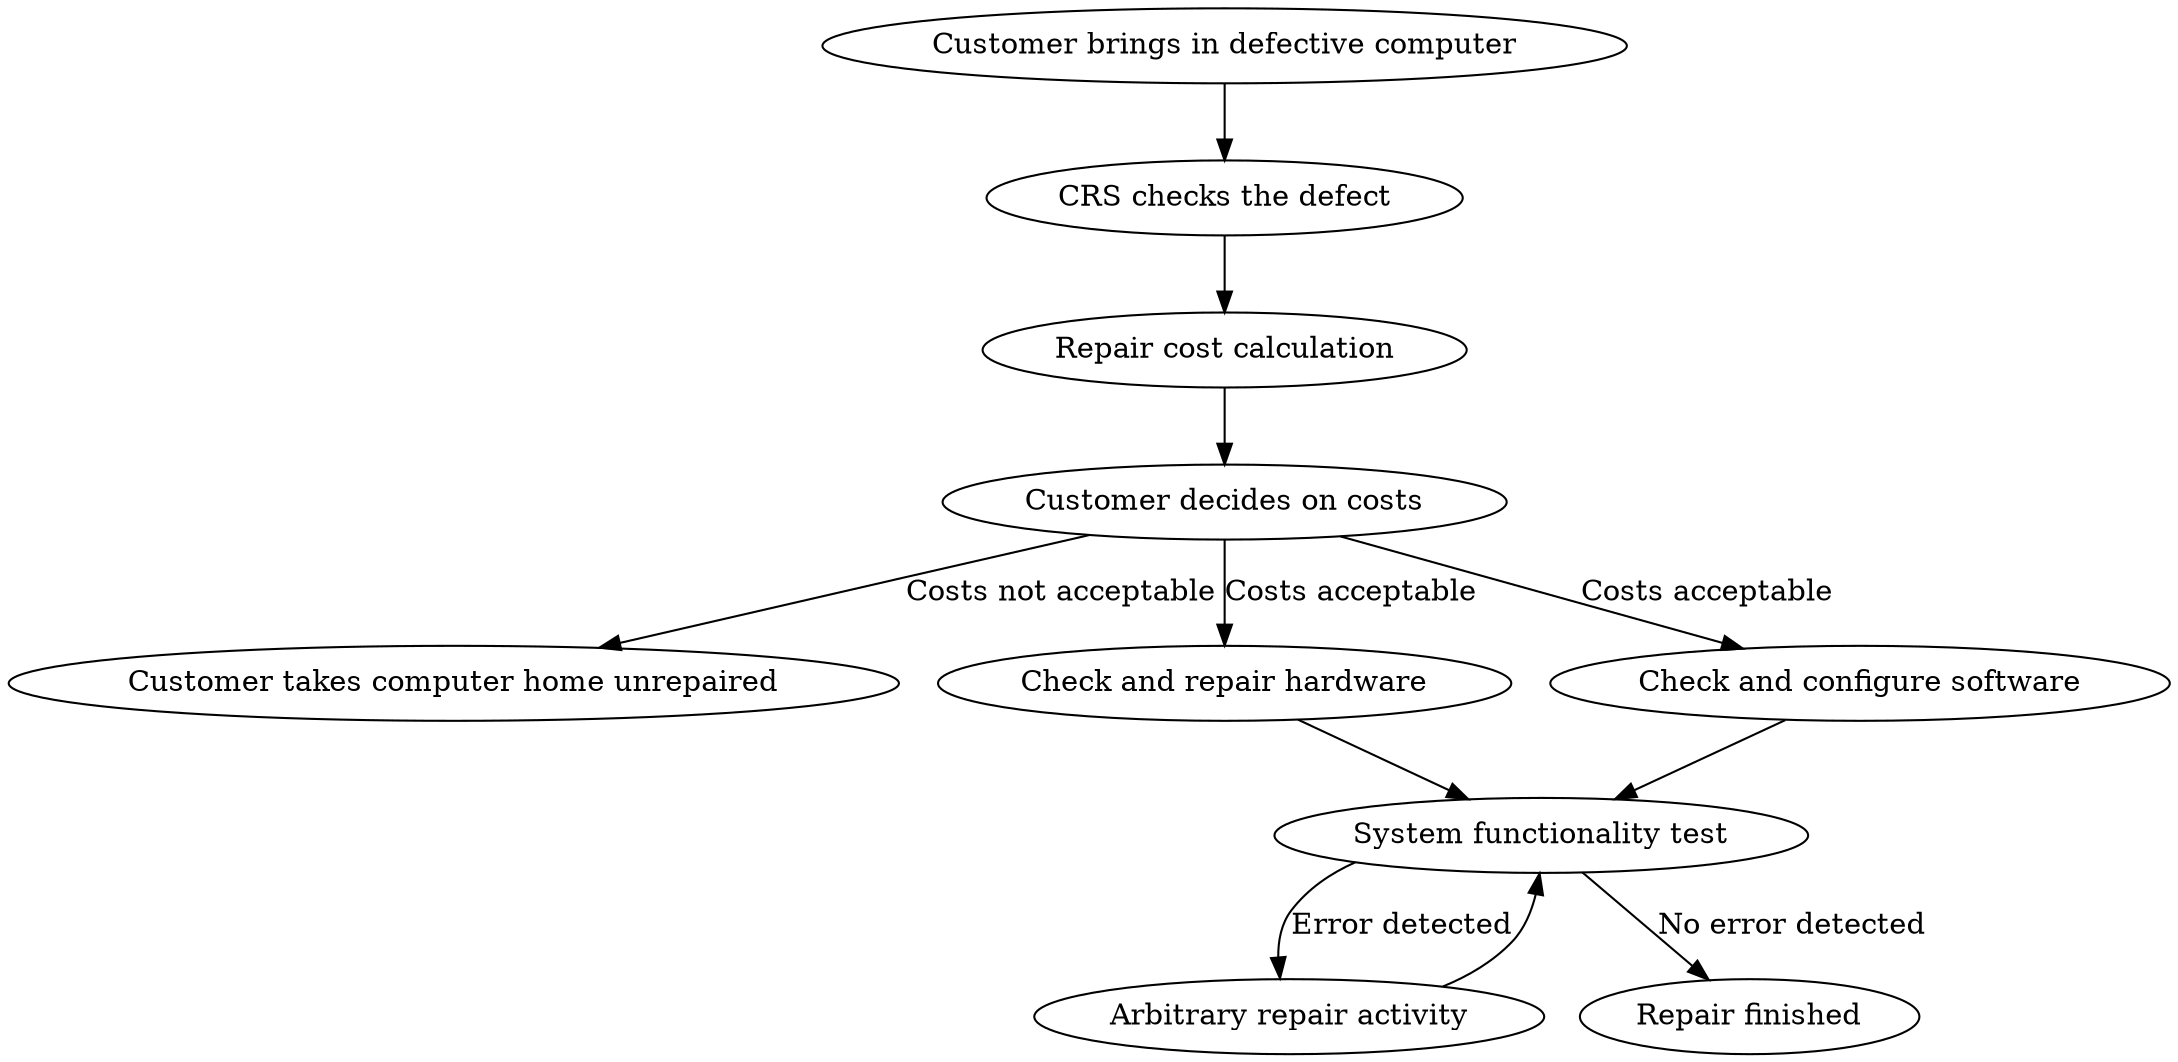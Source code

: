 digraph G {
  "Customer brings in defective computer" -> "CRS checks the defect"
  "CRS checks the defect" -> "Repair cost calculation"
  "Repair cost calculation" -> "Customer decides on costs"
  "Customer decides on costs" -> "Customer takes computer home unrepaired"[label="Costs not acceptable"]
  "Customer decides on costs" -> "Check and repair hardware"[label="Costs acceptable"]
  "Check and repair hardware" -> "System functionality test"
  "Customer decides on costs" -> "Check and configure software"[label="Costs acceptable"]
  "Check and configure software" -> "System functionality test"
  "System functionality test" -> "Arbitrary repair activity"[label="Error detected"]
  "Arbitrary repair activity" -> "System functionality test"
  "System functionality test" -> "Repair finished"[label="No error detected"]
}